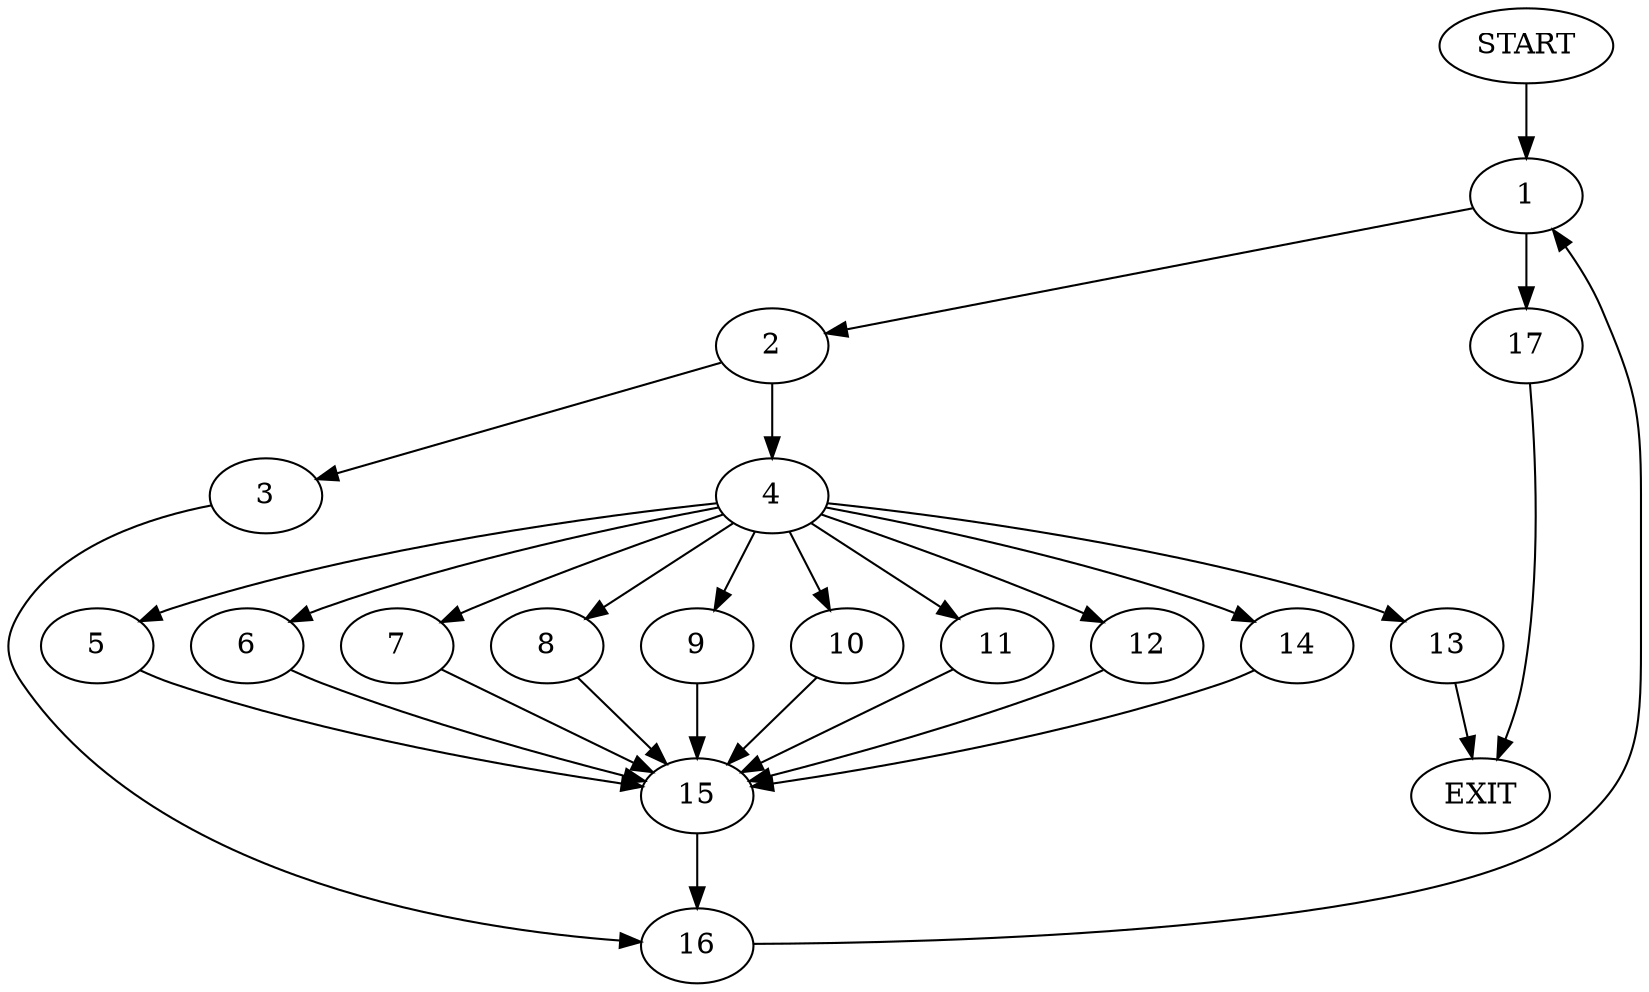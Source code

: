 digraph { 
0 [label="START"];
1;
2;
3;
4;
5;
6;
7;
8;
9;
10;
11;
12;
13;
14;
15;
16;
17;
18[label="EXIT"];
0 -> 1;
1 -> 2;
1 -> 17;
2 -> 3;
2 -> 4;
3 -> 16;
4 -> 14;
4 -> 5;
4:s2 -> 6;
4:s3 -> 7;
4:s4 -> 8;
4:s5 -> 9;
4:s6 -> 10;
4:s7 -> 11;
4:s8 -> 12;
4:s9 -> 13;
5 -> 15;
6 -> 15;
7 -> 15;
8 -> 15;
9 -> 15;
10 -> 15;
11 -> 15;
12 -> 15;
13 -> 18;
14 -> 15;
15 -> 16;
16 -> 1;
17 -> 18;
}